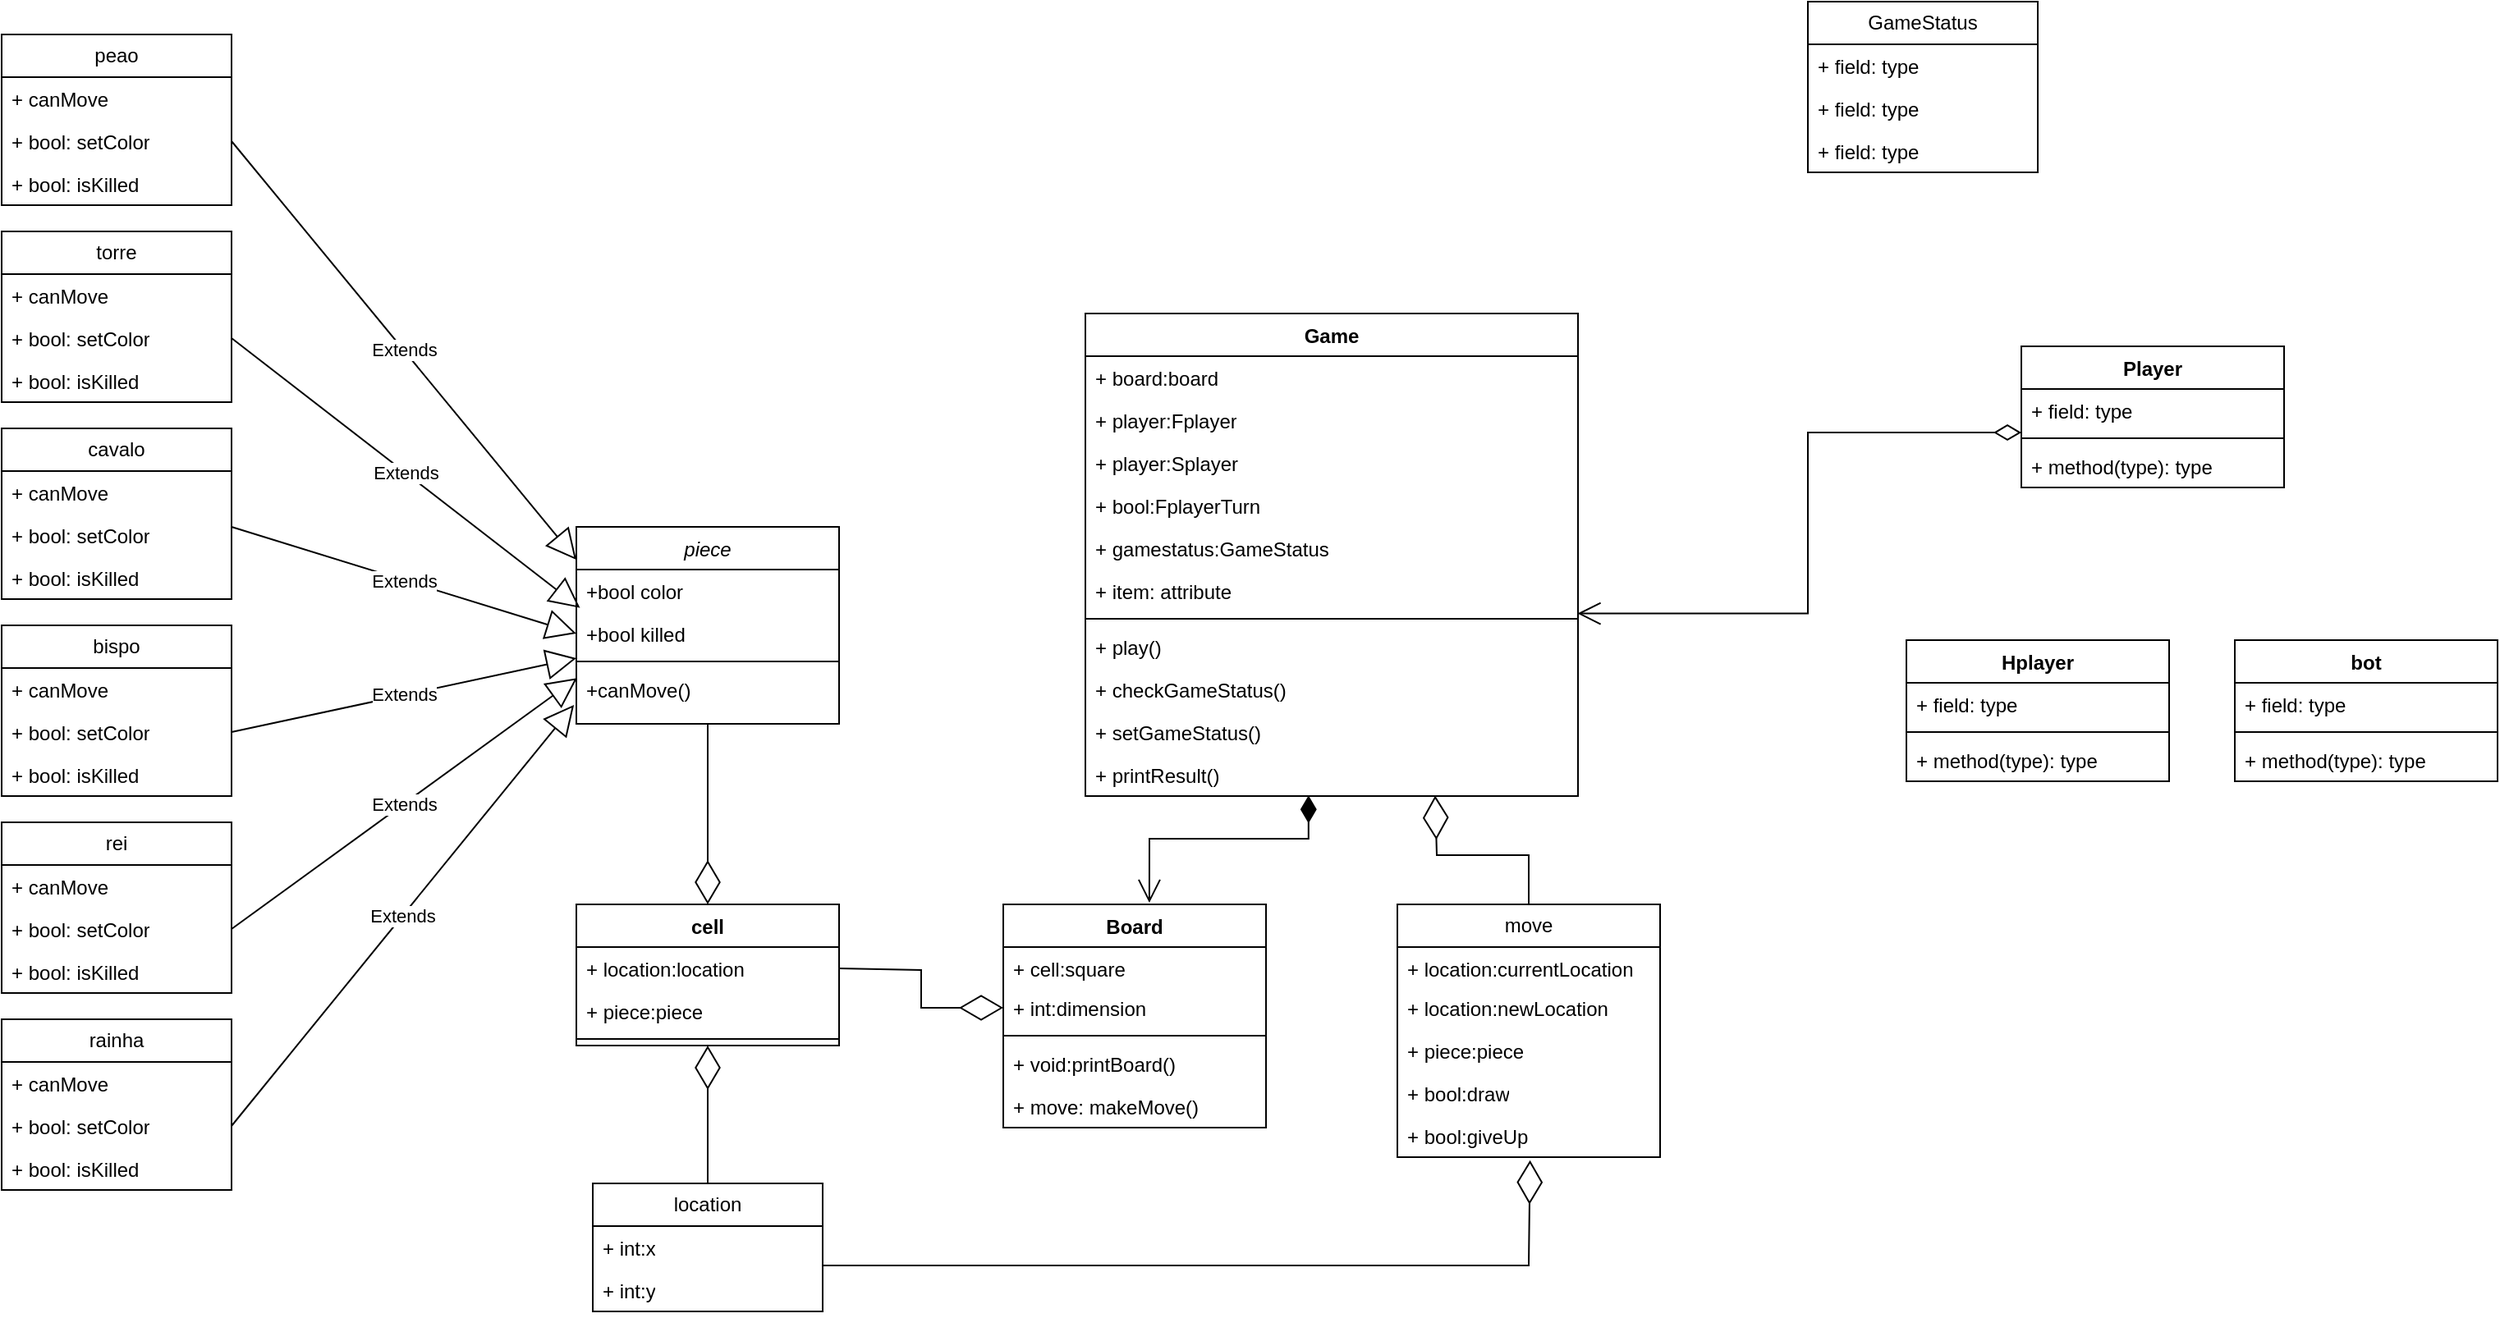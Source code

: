 <mxfile version="22.0.8" type="github">
  <diagram id="C5RBs43oDa-KdzZeNtuy" name="Page-1">
    <mxGraphModel dx="1050" dy="558" grid="1" gridSize="10" guides="1" tooltips="1" connect="1" arrows="1" fold="1" page="1" pageScale="1" pageWidth="2336" pageHeight="1654" math="0" shadow="0">
      <root>
        <mxCell id="WIyWlLk6GJQsqaUBKTNV-0" />
        <mxCell id="WIyWlLk6GJQsqaUBKTNV-1" parent="WIyWlLk6GJQsqaUBKTNV-0" />
        <mxCell id="zkfFHV4jXpPFQw0GAbJ--0" value="piece" style="swimlane;fontStyle=2;align=center;verticalAlign=top;childLayout=stackLayout;horizontal=1;startSize=26;horizontalStack=0;resizeParent=1;resizeLast=0;collapsible=1;marginBottom=0;rounded=0;shadow=0;strokeWidth=1;" parent="WIyWlLk6GJQsqaUBKTNV-1" vertex="1">
          <mxGeometry x="430" y="380" width="160" height="120" as="geometry">
            <mxRectangle x="230" y="140" width="160" height="26" as="alternateBounds" />
          </mxGeometry>
        </mxCell>
        <mxCell id="zkfFHV4jXpPFQw0GAbJ--1" value="+bool color" style="text;align=left;verticalAlign=top;spacingLeft=4;spacingRight=4;overflow=hidden;rotatable=0;points=[[0,0.5],[1,0.5]];portConstraint=eastwest;" parent="zkfFHV4jXpPFQw0GAbJ--0" vertex="1">
          <mxGeometry y="26" width="160" height="26" as="geometry" />
        </mxCell>
        <mxCell id="zkfFHV4jXpPFQw0GAbJ--2" value="+bool killed" style="text;align=left;verticalAlign=top;spacingLeft=4;spacingRight=4;overflow=hidden;rotatable=0;points=[[0,0.5],[1,0.5]];portConstraint=eastwest;rounded=0;shadow=0;html=0;" parent="zkfFHV4jXpPFQw0GAbJ--0" vertex="1">
          <mxGeometry y="52" width="160" height="26" as="geometry" />
        </mxCell>
        <mxCell id="zkfFHV4jXpPFQw0GAbJ--4" value="" style="line;html=1;strokeWidth=1;align=left;verticalAlign=middle;spacingTop=-1;spacingLeft=3;spacingRight=3;rotatable=0;labelPosition=right;points=[];portConstraint=eastwest;" parent="zkfFHV4jXpPFQw0GAbJ--0" vertex="1">
          <mxGeometry y="78" width="160" height="8" as="geometry" />
        </mxCell>
        <mxCell id="zkfFHV4jXpPFQw0GAbJ--5" value="+canMove()" style="text;align=left;verticalAlign=top;spacingLeft=4;spacingRight=4;overflow=hidden;rotatable=0;points=[[0,0.5],[1,0.5]];portConstraint=eastwest;" parent="zkfFHV4jXpPFQw0GAbJ--0" vertex="1">
          <mxGeometry y="86" width="160" height="26" as="geometry" />
        </mxCell>
        <mxCell id="_iD08qHTfmwDh8XU2xYa-1" value="cavalo" style="swimlane;fontStyle=0;childLayout=stackLayout;horizontal=1;startSize=26;fillColor=none;horizontalStack=0;resizeParent=1;resizeParentMax=0;resizeLast=0;collapsible=1;marginBottom=0;whiteSpace=wrap;html=1;" vertex="1" parent="WIyWlLk6GJQsqaUBKTNV-1">
          <mxGeometry x="80" y="320" width="140" height="104" as="geometry" />
        </mxCell>
        <mxCell id="_iD08qHTfmwDh8XU2xYa-2" value="+ canMove" style="text;strokeColor=none;fillColor=none;align=left;verticalAlign=top;spacingLeft=4;spacingRight=4;overflow=hidden;rotatable=0;points=[[0,0.5],[1,0.5]];portConstraint=eastwest;whiteSpace=wrap;html=1;" vertex="1" parent="_iD08qHTfmwDh8XU2xYa-1">
          <mxGeometry y="26" width="140" height="26" as="geometry" />
        </mxCell>
        <mxCell id="_iD08qHTfmwDh8XU2xYa-3" value="+ bool: setColor" style="text;strokeColor=none;fillColor=none;align=left;verticalAlign=top;spacingLeft=4;spacingRight=4;overflow=hidden;rotatable=0;points=[[0,0.5],[1,0.5]];portConstraint=eastwest;whiteSpace=wrap;html=1;" vertex="1" parent="_iD08qHTfmwDh8XU2xYa-1">
          <mxGeometry y="52" width="140" height="26" as="geometry" />
        </mxCell>
        <mxCell id="_iD08qHTfmwDh8XU2xYa-4" value="+ bool: isKilled" style="text;strokeColor=none;fillColor=none;align=left;verticalAlign=top;spacingLeft=4;spacingRight=4;overflow=hidden;rotatable=0;points=[[0,0.5],[1,0.5]];portConstraint=eastwest;whiteSpace=wrap;html=1;" vertex="1" parent="_iD08qHTfmwDh8XU2xYa-1">
          <mxGeometry y="78" width="140" height="26" as="geometry" />
        </mxCell>
        <mxCell id="_iD08qHTfmwDh8XU2xYa-6" value="bispo" style="swimlane;fontStyle=0;childLayout=stackLayout;horizontal=1;startSize=26;fillColor=none;horizontalStack=0;resizeParent=1;resizeParentMax=0;resizeLast=0;collapsible=1;marginBottom=0;whiteSpace=wrap;html=1;" vertex="1" parent="WIyWlLk6GJQsqaUBKTNV-1">
          <mxGeometry x="80" y="440" width="140" height="104" as="geometry" />
        </mxCell>
        <mxCell id="_iD08qHTfmwDh8XU2xYa-7" value="+ canMove" style="text;strokeColor=none;fillColor=none;align=left;verticalAlign=top;spacingLeft=4;spacingRight=4;overflow=hidden;rotatable=0;points=[[0,0.5],[1,0.5]];portConstraint=eastwest;whiteSpace=wrap;html=1;" vertex="1" parent="_iD08qHTfmwDh8XU2xYa-6">
          <mxGeometry y="26" width="140" height="26" as="geometry" />
        </mxCell>
        <mxCell id="_iD08qHTfmwDh8XU2xYa-8" value="+ bool: setColor" style="text;strokeColor=none;fillColor=none;align=left;verticalAlign=top;spacingLeft=4;spacingRight=4;overflow=hidden;rotatable=0;points=[[0,0.5],[1,0.5]];portConstraint=eastwest;whiteSpace=wrap;html=1;" vertex="1" parent="_iD08qHTfmwDh8XU2xYa-6">
          <mxGeometry y="52" width="140" height="26" as="geometry" />
        </mxCell>
        <mxCell id="_iD08qHTfmwDh8XU2xYa-9" value="+ bool: isKilled" style="text;strokeColor=none;fillColor=none;align=left;verticalAlign=top;spacingLeft=4;spacingRight=4;overflow=hidden;rotatable=0;points=[[0,0.5],[1,0.5]];portConstraint=eastwest;whiteSpace=wrap;html=1;" vertex="1" parent="_iD08qHTfmwDh8XU2xYa-6">
          <mxGeometry y="78" width="140" height="26" as="geometry" />
        </mxCell>
        <mxCell id="_iD08qHTfmwDh8XU2xYa-10" value="rei" style="swimlane;fontStyle=0;childLayout=stackLayout;horizontal=1;startSize=26;fillColor=none;horizontalStack=0;resizeParent=1;resizeParentMax=0;resizeLast=0;collapsible=1;marginBottom=0;whiteSpace=wrap;html=1;" vertex="1" parent="WIyWlLk6GJQsqaUBKTNV-1">
          <mxGeometry x="80" y="560" width="140" height="104" as="geometry" />
        </mxCell>
        <mxCell id="_iD08qHTfmwDh8XU2xYa-11" value="+ canMove" style="text;strokeColor=none;fillColor=none;align=left;verticalAlign=top;spacingLeft=4;spacingRight=4;overflow=hidden;rotatable=0;points=[[0,0.5],[1,0.5]];portConstraint=eastwest;whiteSpace=wrap;html=1;" vertex="1" parent="_iD08qHTfmwDh8XU2xYa-10">
          <mxGeometry y="26" width="140" height="26" as="geometry" />
        </mxCell>
        <mxCell id="_iD08qHTfmwDh8XU2xYa-12" value="+ bool: setColor" style="text;strokeColor=none;fillColor=none;align=left;verticalAlign=top;spacingLeft=4;spacingRight=4;overflow=hidden;rotatable=0;points=[[0,0.5],[1,0.5]];portConstraint=eastwest;whiteSpace=wrap;html=1;" vertex="1" parent="_iD08qHTfmwDh8XU2xYa-10">
          <mxGeometry y="52" width="140" height="26" as="geometry" />
        </mxCell>
        <mxCell id="_iD08qHTfmwDh8XU2xYa-13" value="+ bool: isKilled" style="text;strokeColor=none;fillColor=none;align=left;verticalAlign=top;spacingLeft=4;spacingRight=4;overflow=hidden;rotatable=0;points=[[0,0.5],[1,0.5]];portConstraint=eastwest;whiteSpace=wrap;html=1;" vertex="1" parent="_iD08qHTfmwDh8XU2xYa-10">
          <mxGeometry y="78" width="140" height="26" as="geometry" />
        </mxCell>
        <mxCell id="_iD08qHTfmwDh8XU2xYa-14" value="rainha" style="swimlane;fontStyle=0;childLayout=stackLayout;horizontal=1;startSize=26;fillColor=none;horizontalStack=0;resizeParent=1;resizeParentMax=0;resizeLast=0;collapsible=1;marginBottom=0;whiteSpace=wrap;html=1;" vertex="1" parent="WIyWlLk6GJQsqaUBKTNV-1">
          <mxGeometry x="80" y="680" width="140" height="104" as="geometry" />
        </mxCell>
        <mxCell id="_iD08qHTfmwDh8XU2xYa-15" value="+ canMove" style="text;strokeColor=none;fillColor=none;align=left;verticalAlign=top;spacingLeft=4;spacingRight=4;overflow=hidden;rotatable=0;points=[[0,0.5],[1,0.5]];portConstraint=eastwest;whiteSpace=wrap;html=1;" vertex="1" parent="_iD08qHTfmwDh8XU2xYa-14">
          <mxGeometry y="26" width="140" height="26" as="geometry" />
        </mxCell>
        <mxCell id="_iD08qHTfmwDh8XU2xYa-16" value="+ bool: setColor" style="text;strokeColor=none;fillColor=none;align=left;verticalAlign=top;spacingLeft=4;spacingRight=4;overflow=hidden;rotatable=0;points=[[0,0.5],[1,0.5]];portConstraint=eastwest;whiteSpace=wrap;html=1;" vertex="1" parent="_iD08qHTfmwDh8XU2xYa-14">
          <mxGeometry y="52" width="140" height="26" as="geometry" />
        </mxCell>
        <mxCell id="_iD08qHTfmwDh8XU2xYa-17" value="+ bool: isKilled" style="text;strokeColor=none;fillColor=none;align=left;verticalAlign=top;spacingLeft=4;spacingRight=4;overflow=hidden;rotatable=0;points=[[0,0.5],[1,0.5]];portConstraint=eastwest;whiteSpace=wrap;html=1;" vertex="1" parent="_iD08qHTfmwDh8XU2xYa-14">
          <mxGeometry y="78" width="140" height="26" as="geometry" />
        </mxCell>
        <mxCell id="_iD08qHTfmwDh8XU2xYa-18" value="torre" style="swimlane;fontStyle=0;childLayout=stackLayout;horizontal=1;startSize=26;fillColor=none;horizontalStack=0;resizeParent=1;resizeParentMax=0;resizeLast=0;collapsible=1;marginBottom=0;whiteSpace=wrap;html=1;" vertex="1" parent="WIyWlLk6GJQsqaUBKTNV-1">
          <mxGeometry x="80" y="200" width="140" height="104" as="geometry" />
        </mxCell>
        <mxCell id="_iD08qHTfmwDh8XU2xYa-19" value="+ canMove" style="text;strokeColor=none;fillColor=none;align=left;verticalAlign=top;spacingLeft=4;spacingRight=4;overflow=hidden;rotatable=0;points=[[0,0.5],[1,0.5]];portConstraint=eastwest;whiteSpace=wrap;html=1;" vertex="1" parent="_iD08qHTfmwDh8XU2xYa-18">
          <mxGeometry y="26" width="140" height="26" as="geometry" />
        </mxCell>
        <mxCell id="_iD08qHTfmwDh8XU2xYa-20" value="+ bool: setColor" style="text;strokeColor=none;fillColor=none;align=left;verticalAlign=top;spacingLeft=4;spacingRight=4;overflow=hidden;rotatable=0;points=[[0,0.5],[1,0.5]];portConstraint=eastwest;whiteSpace=wrap;html=1;" vertex="1" parent="_iD08qHTfmwDh8XU2xYa-18">
          <mxGeometry y="52" width="140" height="26" as="geometry" />
        </mxCell>
        <mxCell id="_iD08qHTfmwDh8XU2xYa-21" value="+ bool: isKilled" style="text;strokeColor=none;fillColor=none;align=left;verticalAlign=top;spacingLeft=4;spacingRight=4;overflow=hidden;rotatable=0;points=[[0,0.5],[1,0.5]];portConstraint=eastwest;whiteSpace=wrap;html=1;" vertex="1" parent="_iD08qHTfmwDh8XU2xYa-18">
          <mxGeometry y="78" width="140" height="26" as="geometry" />
        </mxCell>
        <mxCell id="_iD08qHTfmwDh8XU2xYa-22" value="peao" style="swimlane;fontStyle=0;childLayout=stackLayout;horizontal=1;startSize=26;fillColor=none;horizontalStack=0;resizeParent=1;resizeParentMax=0;resizeLast=0;collapsible=1;marginBottom=0;whiteSpace=wrap;html=1;" vertex="1" parent="WIyWlLk6GJQsqaUBKTNV-1">
          <mxGeometry x="80" y="80" width="140" height="104" as="geometry" />
        </mxCell>
        <mxCell id="_iD08qHTfmwDh8XU2xYa-23" value="+ canMove" style="text;strokeColor=none;fillColor=none;align=left;verticalAlign=top;spacingLeft=4;spacingRight=4;overflow=hidden;rotatable=0;points=[[0,0.5],[1,0.5]];portConstraint=eastwest;whiteSpace=wrap;html=1;" vertex="1" parent="_iD08qHTfmwDh8XU2xYa-22">
          <mxGeometry y="26" width="140" height="26" as="geometry" />
        </mxCell>
        <mxCell id="_iD08qHTfmwDh8XU2xYa-24" value="+ bool: setColor" style="text;strokeColor=none;fillColor=none;align=left;verticalAlign=top;spacingLeft=4;spacingRight=4;overflow=hidden;rotatable=0;points=[[0,0.5],[1,0.5]];portConstraint=eastwest;whiteSpace=wrap;html=1;" vertex="1" parent="_iD08qHTfmwDh8XU2xYa-22">
          <mxGeometry y="52" width="140" height="26" as="geometry" />
        </mxCell>
        <mxCell id="_iD08qHTfmwDh8XU2xYa-25" value="+ bool: isKilled" style="text;strokeColor=none;fillColor=none;align=left;verticalAlign=top;spacingLeft=4;spacingRight=4;overflow=hidden;rotatable=0;points=[[0,0.5],[1,0.5]];portConstraint=eastwest;whiteSpace=wrap;html=1;" vertex="1" parent="_iD08qHTfmwDh8XU2xYa-22">
          <mxGeometry y="78" width="140" height="26" as="geometry" />
        </mxCell>
        <mxCell id="_iD08qHTfmwDh8XU2xYa-27" value="Extends" style="endArrow=block;endSize=16;endFill=0;html=1;rounded=0;entryX=0;entryY=0.5;entryDx=0;entryDy=0;" edge="1" parent="WIyWlLk6GJQsqaUBKTNV-1" target="zkfFHV4jXpPFQw0GAbJ--2">
          <mxGeometry width="160" relative="1" as="geometry">
            <mxPoint x="220" y="380" as="sourcePoint" />
            <mxPoint x="360" y="380" as="targetPoint" />
            <Array as="points" />
          </mxGeometry>
        </mxCell>
        <mxCell id="_iD08qHTfmwDh8XU2xYa-29" value="Extends" style="endArrow=block;endSize=16;endFill=0;html=1;rounded=0;exitX=1;exitY=0.5;exitDx=0;exitDy=0;entryX=0;entryY=1.077;entryDx=0;entryDy=0;entryPerimeter=0;" edge="1" parent="WIyWlLk6GJQsqaUBKTNV-1" source="_iD08qHTfmwDh8XU2xYa-8" target="zkfFHV4jXpPFQw0GAbJ--2">
          <mxGeometry width="160" relative="1" as="geometry">
            <mxPoint x="200" y="380" as="sourcePoint" />
            <mxPoint x="360" y="380" as="targetPoint" />
          </mxGeometry>
        </mxCell>
        <mxCell id="_iD08qHTfmwDh8XU2xYa-30" value="Extends" style="endArrow=block;endSize=16;endFill=0;html=1;rounded=0;exitX=1;exitY=0.5;exitDx=0;exitDy=0;entryX=0.003;entryY=0.234;entryDx=0;entryDy=0;entryPerimeter=0;" edge="1" parent="WIyWlLk6GJQsqaUBKTNV-1" source="_iD08qHTfmwDh8XU2xYa-12" target="zkfFHV4jXpPFQw0GAbJ--5">
          <mxGeometry width="160" relative="1" as="geometry">
            <mxPoint x="230" y="515" as="sourcePoint" />
            <mxPoint x="430" y="480" as="targetPoint" />
          </mxGeometry>
        </mxCell>
        <mxCell id="_iD08qHTfmwDh8XU2xYa-31" value="Extends" style="endArrow=block;endSize=16;endFill=0;html=1;rounded=0;exitX=1;exitY=0.5;exitDx=0;exitDy=0;entryX=-0.009;entryY=0.864;entryDx=0;entryDy=0;entryPerimeter=0;" edge="1" parent="WIyWlLk6GJQsqaUBKTNV-1" source="_iD08qHTfmwDh8XU2xYa-16" target="zkfFHV4jXpPFQw0GAbJ--5">
          <mxGeometry width="160" relative="1" as="geometry">
            <mxPoint x="240" y="525" as="sourcePoint" />
            <mxPoint x="450" y="490" as="targetPoint" />
          </mxGeometry>
        </mxCell>
        <mxCell id="_iD08qHTfmwDh8XU2xYa-33" value="Extends" style="endArrow=block;endSize=16;endFill=0;html=1;rounded=0;exitX=1;exitY=0.5;exitDx=0;exitDy=0;entryX=0.014;entryY=0.899;entryDx=0;entryDy=0;entryPerimeter=0;" edge="1" parent="WIyWlLk6GJQsqaUBKTNV-1" source="_iD08qHTfmwDh8XU2xYa-20" target="zkfFHV4jXpPFQw0GAbJ--1">
          <mxGeometry width="160" relative="1" as="geometry">
            <mxPoint x="250" y="535" as="sourcePoint" />
            <mxPoint x="460" y="500" as="targetPoint" />
          </mxGeometry>
        </mxCell>
        <mxCell id="_iD08qHTfmwDh8XU2xYa-34" value="Extends" style="endArrow=block;endSize=16;endFill=0;html=1;rounded=0;exitX=1;exitY=0.5;exitDx=0;exitDy=0;entryX=0;entryY=0.167;entryDx=0;entryDy=0;entryPerimeter=0;" edge="1" parent="WIyWlLk6GJQsqaUBKTNV-1" source="_iD08qHTfmwDh8XU2xYa-24" target="zkfFHV4jXpPFQw0GAbJ--0">
          <mxGeometry width="160" relative="1" as="geometry">
            <mxPoint x="260" y="545" as="sourcePoint" />
            <mxPoint x="470" y="510" as="targetPoint" />
          </mxGeometry>
        </mxCell>
        <mxCell id="_iD08qHTfmwDh8XU2xYa-35" value="Board" style="swimlane;fontStyle=1;align=center;verticalAlign=top;childLayout=stackLayout;horizontal=1;startSize=26;horizontalStack=0;resizeParent=1;resizeParentMax=0;resizeLast=0;collapsible=1;marginBottom=0;whiteSpace=wrap;html=1;" vertex="1" parent="WIyWlLk6GJQsqaUBKTNV-1">
          <mxGeometry x="690" y="610" width="160" height="136" as="geometry" />
        </mxCell>
        <mxCell id="_iD08qHTfmwDh8XU2xYa-36" value="+ cell:square" style="text;strokeColor=none;fillColor=none;align=left;verticalAlign=top;spacingLeft=4;spacingRight=4;overflow=hidden;rotatable=0;points=[[0,0.5],[1,0.5]];portConstraint=eastwest;whiteSpace=wrap;html=1;" vertex="1" parent="_iD08qHTfmwDh8XU2xYa-35">
          <mxGeometry y="26" width="160" height="24" as="geometry" />
        </mxCell>
        <mxCell id="_iD08qHTfmwDh8XU2xYa-39" value="+ int:dimension" style="text;strokeColor=none;fillColor=none;align=left;verticalAlign=top;spacingLeft=4;spacingRight=4;overflow=hidden;rotatable=0;points=[[0,0.5],[1,0.5]];portConstraint=eastwest;whiteSpace=wrap;html=1;" vertex="1" parent="_iD08qHTfmwDh8XU2xYa-35">
          <mxGeometry y="50" width="160" height="26" as="geometry" />
        </mxCell>
        <mxCell id="_iD08qHTfmwDh8XU2xYa-37" value="" style="line;strokeWidth=1;fillColor=none;align=left;verticalAlign=middle;spacingTop=-1;spacingLeft=3;spacingRight=3;rotatable=0;labelPosition=right;points=[];portConstraint=eastwest;strokeColor=inherit;" vertex="1" parent="_iD08qHTfmwDh8XU2xYa-35">
          <mxGeometry y="76" width="160" height="8" as="geometry" />
        </mxCell>
        <mxCell id="_iD08qHTfmwDh8XU2xYa-38" value="+ void:printBoard()" style="text;strokeColor=none;fillColor=none;align=left;verticalAlign=top;spacingLeft=4;spacingRight=4;overflow=hidden;rotatable=0;points=[[0,0.5],[1,0.5]];portConstraint=eastwest;whiteSpace=wrap;html=1;" vertex="1" parent="_iD08qHTfmwDh8XU2xYa-35">
          <mxGeometry y="84" width="160" height="26" as="geometry" />
        </mxCell>
        <mxCell id="_iD08qHTfmwDh8XU2xYa-40" value="+ move: makeMove()" style="text;strokeColor=none;fillColor=none;align=left;verticalAlign=top;spacingLeft=4;spacingRight=4;overflow=hidden;rotatable=0;points=[[0,0.5],[1,0.5]];portConstraint=eastwest;whiteSpace=wrap;html=1;" vertex="1" parent="_iD08qHTfmwDh8XU2xYa-35">
          <mxGeometry y="110" width="160" height="26" as="geometry" />
        </mxCell>
        <mxCell id="_iD08qHTfmwDh8XU2xYa-41" value="cell" style="swimlane;fontStyle=1;align=center;verticalAlign=top;childLayout=stackLayout;horizontal=1;startSize=26;horizontalStack=0;resizeParent=1;resizeParentMax=0;resizeLast=0;collapsible=1;marginBottom=0;whiteSpace=wrap;html=1;" vertex="1" parent="WIyWlLk6GJQsqaUBKTNV-1">
          <mxGeometry x="430" y="610" width="160" height="86" as="geometry" />
        </mxCell>
        <mxCell id="_iD08qHTfmwDh8XU2xYa-42" value="+ location:location" style="text;strokeColor=none;fillColor=none;align=left;verticalAlign=top;spacingLeft=4;spacingRight=4;overflow=hidden;rotatable=0;points=[[0,0.5],[1,0.5]];portConstraint=eastwest;whiteSpace=wrap;html=1;" vertex="1" parent="_iD08qHTfmwDh8XU2xYa-41">
          <mxGeometry y="26" width="160" height="26" as="geometry" />
        </mxCell>
        <mxCell id="_iD08qHTfmwDh8XU2xYa-45" value="+ piece:piece" style="text;strokeColor=none;fillColor=none;align=left;verticalAlign=top;spacingLeft=4;spacingRight=4;overflow=hidden;rotatable=0;points=[[0,0.5],[1,0.5]];portConstraint=eastwest;whiteSpace=wrap;html=1;" vertex="1" parent="_iD08qHTfmwDh8XU2xYa-41">
          <mxGeometry y="52" width="160" height="26" as="geometry" />
        </mxCell>
        <mxCell id="_iD08qHTfmwDh8XU2xYa-43" value="" style="line;strokeWidth=1;fillColor=none;align=left;verticalAlign=middle;spacingTop=-1;spacingLeft=3;spacingRight=3;rotatable=0;labelPosition=right;points=[];portConstraint=eastwest;strokeColor=inherit;" vertex="1" parent="_iD08qHTfmwDh8XU2xYa-41">
          <mxGeometry y="78" width="160" height="8" as="geometry" />
        </mxCell>
        <mxCell id="_iD08qHTfmwDh8XU2xYa-46" value="location" style="swimlane;fontStyle=0;childLayout=stackLayout;horizontal=1;startSize=26;fillColor=none;horizontalStack=0;resizeParent=1;resizeParentMax=0;resizeLast=0;collapsible=1;marginBottom=0;whiteSpace=wrap;html=1;" vertex="1" parent="WIyWlLk6GJQsqaUBKTNV-1">
          <mxGeometry x="440" y="780" width="140" height="78" as="geometry" />
        </mxCell>
        <mxCell id="_iD08qHTfmwDh8XU2xYa-47" value="+ int:x" style="text;strokeColor=none;fillColor=none;align=left;verticalAlign=top;spacingLeft=4;spacingRight=4;overflow=hidden;rotatable=0;points=[[0,0.5],[1,0.5]];portConstraint=eastwest;whiteSpace=wrap;html=1;" vertex="1" parent="_iD08qHTfmwDh8XU2xYa-46">
          <mxGeometry y="26" width="140" height="26" as="geometry" />
        </mxCell>
        <mxCell id="_iD08qHTfmwDh8XU2xYa-48" value="+ int:y" style="text;strokeColor=none;fillColor=none;align=left;verticalAlign=top;spacingLeft=4;spacingRight=4;overflow=hidden;rotatable=0;points=[[0,0.5],[1,0.5]];portConstraint=eastwest;whiteSpace=wrap;html=1;" vertex="1" parent="_iD08qHTfmwDh8XU2xYa-46">
          <mxGeometry y="52" width="140" height="26" as="geometry" />
        </mxCell>
        <mxCell id="_iD08qHTfmwDh8XU2xYa-50" value="move" style="swimlane;fontStyle=0;childLayout=stackLayout;horizontal=1;startSize=26;fillColor=none;horizontalStack=0;resizeParent=1;resizeParentMax=0;resizeLast=0;collapsible=1;marginBottom=0;whiteSpace=wrap;html=1;" vertex="1" parent="WIyWlLk6GJQsqaUBKTNV-1">
          <mxGeometry x="930" y="610" width="160" height="154" as="geometry" />
        </mxCell>
        <mxCell id="_iD08qHTfmwDh8XU2xYa-51" value="+ location:currentLocation" style="text;strokeColor=none;fillColor=none;align=left;verticalAlign=top;spacingLeft=4;spacingRight=4;overflow=hidden;rotatable=0;points=[[0,0.5],[1,0.5]];portConstraint=eastwest;whiteSpace=wrap;html=1;" vertex="1" parent="_iD08qHTfmwDh8XU2xYa-50">
          <mxGeometry y="26" width="160" height="24" as="geometry" />
        </mxCell>
        <mxCell id="_iD08qHTfmwDh8XU2xYa-52" value="+ location:newLocation" style="text;strokeColor=none;fillColor=none;align=left;verticalAlign=top;spacingLeft=4;spacingRight=4;overflow=hidden;rotatable=0;points=[[0,0.5],[1,0.5]];portConstraint=eastwest;whiteSpace=wrap;html=1;" vertex="1" parent="_iD08qHTfmwDh8XU2xYa-50">
          <mxGeometry y="50" width="160" height="26" as="geometry" />
        </mxCell>
        <mxCell id="_iD08qHTfmwDh8XU2xYa-53" value="+ piece:piece" style="text;strokeColor=none;fillColor=none;align=left;verticalAlign=top;spacingLeft=4;spacingRight=4;overflow=hidden;rotatable=0;points=[[0,0.5],[1,0.5]];portConstraint=eastwest;whiteSpace=wrap;html=1;" vertex="1" parent="_iD08qHTfmwDh8XU2xYa-50">
          <mxGeometry y="76" width="160" height="26" as="geometry" />
        </mxCell>
        <mxCell id="_iD08qHTfmwDh8XU2xYa-54" value="+ bool:draw" style="text;strokeColor=none;fillColor=none;align=left;verticalAlign=top;spacingLeft=4;spacingRight=4;overflow=hidden;rotatable=0;points=[[0,0.5],[1,0.5]];portConstraint=eastwest;whiteSpace=wrap;html=1;" vertex="1" parent="_iD08qHTfmwDh8XU2xYa-50">
          <mxGeometry y="102" width="160" height="26" as="geometry" />
        </mxCell>
        <mxCell id="_iD08qHTfmwDh8XU2xYa-55" value="+ bool:giveUp" style="text;strokeColor=none;fillColor=none;align=left;verticalAlign=top;spacingLeft=4;spacingRight=4;overflow=hidden;rotatable=0;points=[[0,0.5],[1,0.5]];portConstraint=eastwest;whiteSpace=wrap;html=1;" vertex="1" parent="_iD08qHTfmwDh8XU2xYa-50">
          <mxGeometry y="128" width="160" height="26" as="geometry" />
        </mxCell>
        <mxCell id="_iD08qHTfmwDh8XU2xYa-56" value="" style="endArrow=diamondThin;endFill=0;endSize=24;html=1;rounded=0;exitX=0.5;exitY=1;exitDx=0;exitDy=0;entryX=0.5;entryY=0;entryDx=0;entryDy=0;" edge="1" parent="WIyWlLk6GJQsqaUBKTNV-1" source="zkfFHV4jXpPFQw0GAbJ--0" target="_iD08qHTfmwDh8XU2xYa-41">
          <mxGeometry width="160" relative="1" as="geometry">
            <mxPoint x="690" y="610" as="sourcePoint" />
            <mxPoint x="850" y="610" as="targetPoint" />
          </mxGeometry>
        </mxCell>
        <mxCell id="_iD08qHTfmwDh8XU2xYa-57" value="" style="endArrow=diamondThin;endFill=0;endSize=24;html=1;rounded=0;entryX=0;entryY=0.5;entryDx=0;entryDy=0;exitX=1;exitY=0.5;exitDx=0;exitDy=0;" edge="1" parent="WIyWlLk6GJQsqaUBKTNV-1" source="_iD08qHTfmwDh8XU2xYa-42" target="_iD08qHTfmwDh8XU2xYa-39">
          <mxGeometry width="160" relative="1" as="geometry">
            <mxPoint x="590" y="660" as="sourcePoint" />
            <mxPoint x="850" y="650" as="targetPoint" />
            <Array as="points">
              <mxPoint x="640" y="650" />
              <mxPoint x="640" y="673" />
            </Array>
          </mxGeometry>
        </mxCell>
        <mxCell id="_iD08qHTfmwDh8XU2xYa-58" value="" style="endArrow=diamondThin;endFill=0;endSize=24;html=1;rounded=0;exitX=0.5;exitY=0;exitDx=0;exitDy=0;entryX=0.5;entryY=1;entryDx=0;entryDy=0;" edge="1" parent="WIyWlLk6GJQsqaUBKTNV-1" source="_iD08qHTfmwDh8XU2xYa-46" target="_iD08qHTfmwDh8XU2xYa-41">
          <mxGeometry width="160" relative="1" as="geometry">
            <mxPoint x="690" y="650" as="sourcePoint" />
            <mxPoint x="850" y="650" as="targetPoint" />
          </mxGeometry>
        </mxCell>
        <mxCell id="_iD08qHTfmwDh8XU2xYa-59" value="" style="endArrow=diamondThin;endFill=0;endSize=24;html=1;rounded=0;entryX=0.505;entryY=1.071;entryDx=0;entryDy=0;entryPerimeter=0;" edge="1" parent="WIyWlLk6GJQsqaUBKTNV-1" target="_iD08qHTfmwDh8XU2xYa-55">
          <mxGeometry width="160" relative="1" as="geometry">
            <mxPoint x="580" y="830" as="sourcePoint" />
            <mxPoint x="850" y="650" as="targetPoint" />
            <Array as="points">
              <mxPoint x="1010" y="830" />
            </Array>
          </mxGeometry>
        </mxCell>
        <mxCell id="_iD08qHTfmwDh8XU2xYa-60" value="Game" style="swimlane;fontStyle=1;align=center;verticalAlign=top;childLayout=stackLayout;horizontal=1;startSize=26;horizontalStack=0;resizeParent=1;resizeParentMax=0;resizeLast=0;collapsible=1;marginBottom=0;whiteSpace=wrap;html=1;" vertex="1" parent="WIyWlLk6GJQsqaUBKTNV-1">
          <mxGeometry x="740" y="250" width="300" height="294" as="geometry" />
        </mxCell>
        <mxCell id="_iD08qHTfmwDh8XU2xYa-61" value="&lt;div&gt;+ board:board&lt;/div&gt;&lt;div&gt;&lt;br&gt;&lt;/div&gt;" style="text;strokeColor=none;fillColor=none;align=left;verticalAlign=top;spacingLeft=4;spacingRight=4;overflow=hidden;rotatable=0;points=[[0,0.5],[1,0.5]];portConstraint=eastwest;whiteSpace=wrap;html=1;" vertex="1" parent="_iD08qHTfmwDh8XU2xYa-60">
          <mxGeometry y="26" width="300" height="26" as="geometry" />
        </mxCell>
        <mxCell id="_iD08qHTfmwDh8XU2xYa-64" value="+ player:Fplayer" style="text;strokeColor=none;fillColor=none;align=left;verticalAlign=top;spacingLeft=4;spacingRight=4;overflow=hidden;rotatable=0;points=[[0,0.5],[1,0.5]];portConstraint=eastwest;whiteSpace=wrap;html=1;" vertex="1" parent="_iD08qHTfmwDh8XU2xYa-60">
          <mxGeometry y="52" width="300" height="26" as="geometry" />
        </mxCell>
        <mxCell id="_iD08qHTfmwDh8XU2xYa-65" value="+ player:Splayer" style="text;strokeColor=none;fillColor=none;align=left;verticalAlign=top;spacingLeft=4;spacingRight=4;overflow=hidden;rotatable=0;points=[[0,0.5],[1,0.5]];portConstraint=eastwest;whiteSpace=wrap;html=1;" vertex="1" parent="_iD08qHTfmwDh8XU2xYa-60">
          <mxGeometry y="78" width="300" height="26" as="geometry" />
        </mxCell>
        <mxCell id="_iD08qHTfmwDh8XU2xYa-66" value="+ bool:FplayerTurn" style="text;strokeColor=none;fillColor=none;align=left;verticalAlign=top;spacingLeft=4;spacingRight=4;overflow=hidden;rotatable=0;points=[[0,0.5],[1,0.5]];portConstraint=eastwest;whiteSpace=wrap;html=1;" vertex="1" parent="_iD08qHTfmwDh8XU2xYa-60">
          <mxGeometry y="104" width="300" height="26" as="geometry" />
        </mxCell>
        <mxCell id="_iD08qHTfmwDh8XU2xYa-67" value="+ gamestatus:GameStatus" style="text;strokeColor=none;fillColor=none;align=left;verticalAlign=top;spacingLeft=4;spacingRight=4;overflow=hidden;rotatable=0;points=[[0,0.5],[1,0.5]];portConstraint=eastwest;whiteSpace=wrap;html=1;" vertex="1" parent="_iD08qHTfmwDh8XU2xYa-60">
          <mxGeometry y="130" width="300" height="26" as="geometry" />
        </mxCell>
        <mxCell id="_iD08qHTfmwDh8XU2xYa-68" value="+ item: attribute" style="text;strokeColor=none;fillColor=none;align=left;verticalAlign=top;spacingLeft=4;spacingRight=4;overflow=hidden;rotatable=0;points=[[0,0.5],[1,0.5]];portConstraint=eastwest;whiteSpace=wrap;html=1;" vertex="1" parent="_iD08qHTfmwDh8XU2xYa-60">
          <mxGeometry y="156" width="300" height="26" as="geometry" />
        </mxCell>
        <mxCell id="_iD08qHTfmwDh8XU2xYa-62" value="" style="line;strokeWidth=1;fillColor=none;align=left;verticalAlign=middle;spacingTop=-1;spacingLeft=3;spacingRight=3;rotatable=0;labelPosition=right;points=[];portConstraint=eastwest;strokeColor=inherit;" vertex="1" parent="_iD08qHTfmwDh8XU2xYa-60">
          <mxGeometry y="182" width="300" height="8" as="geometry" />
        </mxCell>
        <mxCell id="_iD08qHTfmwDh8XU2xYa-63" value="&lt;div&gt;+ play()&lt;/div&gt;" style="text;strokeColor=none;fillColor=none;align=left;verticalAlign=top;spacingLeft=4;spacingRight=4;overflow=hidden;rotatable=0;points=[[0,0.5],[1,0.5]];portConstraint=eastwest;whiteSpace=wrap;html=1;" vertex="1" parent="_iD08qHTfmwDh8XU2xYa-60">
          <mxGeometry y="190" width="300" height="26" as="geometry" />
        </mxCell>
        <mxCell id="_iD08qHTfmwDh8XU2xYa-69" value="+ checkGameStatus()" style="text;strokeColor=none;fillColor=none;align=left;verticalAlign=top;spacingLeft=4;spacingRight=4;overflow=hidden;rotatable=0;points=[[0,0.5],[1,0.5]];portConstraint=eastwest;whiteSpace=wrap;html=1;" vertex="1" parent="_iD08qHTfmwDh8XU2xYa-60">
          <mxGeometry y="216" width="300" height="26" as="geometry" />
        </mxCell>
        <mxCell id="_iD08qHTfmwDh8XU2xYa-70" value="+ setGameStatus()" style="text;strokeColor=none;fillColor=none;align=left;verticalAlign=top;spacingLeft=4;spacingRight=4;overflow=hidden;rotatable=0;points=[[0,0.5],[1,0.5]];portConstraint=eastwest;whiteSpace=wrap;html=1;" vertex="1" parent="_iD08qHTfmwDh8XU2xYa-60">
          <mxGeometry y="242" width="300" height="26" as="geometry" />
        </mxCell>
        <mxCell id="_iD08qHTfmwDh8XU2xYa-71" value="+ printResult()" style="text;strokeColor=none;fillColor=none;align=left;verticalAlign=top;spacingLeft=4;spacingRight=4;overflow=hidden;rotatable=0;points=[[0,0.5],[1,0.5]];portConstraint=eastwest;whiteSpace=wrap;html=1;" vertex="1" parent="_iD08qHTfmwDh8XU2xYa-60">
          <mxGeometry y="268" width="300" height="26" as="geometry" />
        </mxCell>
        <mxCell id="_iD08qHTfmwDh8XU2xYa-72" value="" style="endArrow=open;html=1;endSize=12;startArrow=diamondThin;startSize=14;startFill=1;edgeStyle=orthogonalEdgeStyle;align=left;verticalAlign=bottom;rounded=0;exitX=0.453;exitY=0.985;exitDx=0;exitDy=0;exitPerimeter=0;entryX=0.556;entryY=-0.007;entryDx=0;entryDy=0;entryPerimeter=0;" edge="1" parent="WIyWlLk6GJQsqaUBKTNV-1" source="_iD08qHTfmwDh8XU2xYa-71" target="_iD08qHTfmwDh8XU2xYa-35">
          <mxGeometry x="-1" y="3" relative="1" as="geometry">
            <mxPoint x="780" y="470" as="sourcePoint" />
            <mxPoint x="940" y="470" as="targetPoint" />
            <Array as="points">
              <mxPoint x="876" y="570" />
              <mxPoint x="779" y="570" />
            </Array>
          </mxGeometry>
        </mxCell>
        <mxCell id="_iD08qHTfmwDh8XU2xYa-73" value="" style="endArrow=diamondThin;endFill=0;endSize=24;html=1;rounded=0;entryX=0.71;entryY=0.989;entryDx=0;entryDy=0;entryPerimeter=0;exitX=0.5;exitY=0;exitDx=0;exitDy=0;" edge="1" parent="WIyWlLk6GJQsqaUBKTNV-1" source="_iD08qHTfmwDh8XU2xYa-50" target="_iD08qHTfmwDh8XU2xYa-71">
          <mxGeometry width="160" relative="1" as="geometry">
            <mxPoint x="810" y="430" as="sourcePoint" />
            <mxPoint x="970" y="430" as="targetPoint" />
            <Array as="points">
              <mxPoint x="1010" y="580" />
              <mxPoint x="954" y="580" />
            </Array>
          </mxGeometry>
        </mxCell>
        <mxCell id="_iD08qHTfmwDh8XU2xYa-74" value="GameStatus" style="swimlane;fontStyle=0;childLayout=stackLayout;horizontal=1;startSize=26;fillColor=none;horizontalStack=0;resizeParent=1;resizeParentMax=0;resizeLast=0;collapsible=1;marginBottom=0;whiteSpace=wrap;html=1;" vertex="1" parent="WIyWlLk6GJQsqaUBKTNV-1">
          <mxGeometry x="1180" y="60" width="140" height="104" as="geometry" />
        </mxCell>
        <mxCell id="_iD08qHTfmwDh8XU2xYa-75" value="+ field: type" style="text;strokeColor=none;fillColor=none;align=left;verticalAlign=top;spacingLeft=4;spacingRight=4;overflow=hidden;rotatable=0;points=[[0,0.5],[1,0.5]];portConstraint=eastwest;whiteSpace=wrap;html=1;" vertex="1" parent="_iD08qHTfmwDh8XU2xYa-74">
          <mxGeometry y="26" width="140" height="26" as="geometry" />
        </mxCell>
        <mxCell id="_iD08qHTfmwDh8XU2xYa-76" value="+ field: type" style="text;strokeColor=none;fillColor=none;align=left;verticalAlign=top;spacingLeft=4;spacingRight=4;overflow=hidden;rotatable=0;points=[[0,0.5],[1,0.5]];portConstraint=eastwest;whiteSpace=wrap;html=1;" vertex="1" parent="_iD08qHTfmwDh8XU2xYa-74">
          <mxGeometry y="52" width="140" height="26" as="geometry" />
        </mxCell>
        <mxCell id="_iD08qHTfmwDh8XU2xYa-77" value="+ field: type" style="text;strokeColor=none;fillColor=none;align=left;verticalAlign=top;spacingLeft=4;spacingRight=4;overflow=hidden;rotatable=0;points=[[0,0.5],[1,0.5]];portConstraint=eastwest;whiteSpace=wrap;html=1;" vertex="1" parent="_iD08qHTfmwDh8XU2xYa-74">
          <mxGeometry y="78" width="140" height="26" as="geometry" />
        </mxCell>
        <mxCell id="_iD08qHTfmwDh8XU2xYa-78" value="Player" style="swimlane;fontStyle=1;align=center;verticalAlign=top;childLayout=stackLayout;horizontal=1;startSize=26;horizontalStack=0;resizeParent=1;resizeParentMax=0;resizeLast=0;collapsible=1;marginBottom=0;whiteSpace=wrap;html=1;" vertex="1" parent="WIyWlLk6GJQsqaUBKTNV-1">
          <mxGeometry x="1310" y="270" width="160" height="86" as="geometry" />
        </mxCell>
        <mxCell id="_iD08qHTfmwDh8XU2xYa-79" value="+ field: type" style="text;strokeColor=none;fillColor=none;align=left;verticalAlign=top;spacingLeft=4;spacingRight=4;overflow=hidden;rotatable=0;points=[[0,0.5],[1,0.5]];portConstraint=eastwest;whiteSpace=wrap;html=1;" vertex="1" parent="_iD08qHTfmwDh8XU2xYa-78">
          <mxGeometry y="26" width="160" height="26" as="geometry" />
        </mxCell>
        <mxCell id="_iD08qHTfmwDh8XU2xYa-80" value="" style="line;strokeWidth=1;fillColor=none;align=left;verticalAlign=middle;spacingTop=-1;spacingLeft=3;spacingRight=3;rotatable=0;labelPosition=right;points=[];portConstraint=eastwest;strokeColor=inherit;" vertex="1" parent="_iD08qHTfmwDh8XU2xYa-78">
          <mxGeometry y="52" width="160" height="8" as="geometry" />
        </mxCell>
        <mxCell id="_iD08qHTfmwDh8XU2xYa-81" value="+ method(type): type" style="text;strokeColor=none;fillColor=none;align=left;verticalAlign=top;spacingLeft=4;spacingRight=4;overflow=hidden;rotatable=0;points=[[0,0.5],[1,0.5]];portConstraint=eastwest;whiteSpace=wrap;html=1;" vertex="1" parent="_iD08qHTfmwDh8XU2xYa-78">
          <mxGeometry y="60" width="160" height="26" as="geometry" />
        </mxCell>
        <mxCell id="_iD08qHTfmwDh8XU2xYa-82" value="" style="endArrow=open;html=1;endSize=12;startArrow=diamondThin;startSize=14;startFill=0;edgeStyle=orthogonalEdgeStyle;align=left;verticalAlign=bottom;rounded=0;exitX=0;exitY=1.021;exitDx=0;exitDy=0;exitPerimeter=0;entryX=0.999;entryY=1.03;entryDx=0;entryDy=0;entryPerimeter=0;" edge="1" parent="WIyWlLk6GJQsqaUBKTNV-1" source="_iD08qHTfmwDh8XU2xYa-79" target="_iD08qHTfmwDh8XU2xYa-68">
          <mxGeometry x="-1" y="3" relative="1" as="geometry">
            <mxPoint x="1240" y="390" as="sourcePoint" />
            <mxPoint x="1400" y="390" as="targetPoint" />
            <Array as="points">
              <mxPoint x="1180" y="323" />
              <mxPoint x="1180" y="433" />
            </Array>
          </mxGeometry>
        </mxCell>
        <mxCell id="_iD08qHTfmwDh8XU2xYa-83" value="Hplayer" style="swimlane;fontStyle=1;align=center;verticalAlign=top;childLayout=stackLayout;horizontal=1;startSize=26;horizontalStack=0;resizeParent=1;resizeParentMax=0;resizeLast=0;collapsible=1;marginBottom=0;whiteSpace=wrap;html=1;" vertex="1" parent="WIyWlLk6GJQsqaUBKTNV-1">
          <mxGeometry x="1240" y="449" width="160" height="86" as="geometry" />
        </mxCell>
        <mxCell id="_iD08qHTfmwDh8XU2xYa-84" value="+ field: type" style="text;strokeColor=none;fillColor=none;align=left;verticalAlign=top;spacingLeft=4;spacingRight=4;overflow=hidden;rotatable=0;points=[[0,0.5],[1,0.5]];portConstraint=eastwest;whiteSpace=wrap;html=1;" vertex="1" parent="_iD08qHTfmwDh8XU2xYa-83">
          <mxGeometry y="26" width="160" height="26" as="geometry" />
        </mxCell>
        <mxCell id="_iD08qHTfmwDh8XU2xYa-85" value="" style="line;strokeWidth=1;fillColor=none;align=left;verticalAlign=middle;spacingTop=-1;spacingLeft=3;spacingRight=3;rotatable=0;labelPosition=right;points=[];portConstraint=eastwest;strokeColor=inherit;" vertex="1" parent="_iD08qHTfmwDh8XU2xYa-83">
          <mxGeometry y="52" width="160" height="8" as="geometry" />
        </mxCell>
        <mxCell id="_iD08qHTfmwDh8XU2xYa-86" value="+ method(type): type" style="text;strokeColor=none;fillColor=none;align=left;verticalAlign=top;spacingLeft=4;spacingRight=4;overflow=hidden;rotatable=0;points=[[0,0.5],[1,0.5]];portConstraint=eastwest;whiteSpace=wrap;html=1;" vertex="1" parent="_iD08qHTfmwDh8XU2xYa-83">
          <mxGeometry y="60" width="160" height="26" as="geometry" />
        </mxCell>
        <mxCell id="_iD08qHTfmwDh8XU2xYa-87" value="bot" style="swimlane;fontStyle=1;align=center;verticalAlign=top;childLayout=stackLayout;horizontal=1;startSize=26;horizontalStack=0;resizeParent=1;resizeParentMax=0;resizeLast=0;collapsible=1;marginBottom=0;whiteSpace=wrap;html=1;" vertex="1" parent="WIyWlLk6GJQsqaUBKTNV-1">
          <mxGeometry x="1440" y="449" width="160" height="86" as="geometry" />
        </mxCell>
        <mxCell id="_iD08qHTfmwDh8XU2xYa-88" value="+ field: type" style="text;strokeColor=none;fillColor=none;align=left;verticalAlign=top;spacingLeft=4;spacingRight=4;overflow=hidden;rotatable=0;points=[[0,0.5],[1,0.5]];portConstraint=eastwest;whiteSpace=wrap;html=1;" vertex="1" parent="_iD08qHTfmwDh8XU2xYa-87">
          <mxGeometry y="26" width="160" height="26" as="geometry" />
        </mxCell>
        <mxCell id="_iD08qHTfmwDh8XU2xYa-89" value="" style="line;strokeWidth=1;fillColor=none;align=left;verticalAlign=middle;spacingTop=-1;spacingLeft=3;spacingRight=3;rotatable=0;labelPosition=right;points=[];portConstraint=eastwest;strokeColor=inherit;" vertex="1" parent="_iD08qHTfmwDh8XU2xYa-87">
          <mxGeometry y="52" width="160" height="8" as="geometry" />
        </mxCell>
        <mxCell id="_iD08qHTfmwDh8XU2xYa-90" value="+ method(type): type" style="text;strokeColor=none;fillColor=none;align=left;verticalAlign=top;spacingLeft=4;spacingRight=4;overflow=hidden;rotatable=0;points=[[0,0.5],[1,0.5]];portConstraint=eastwest;whiteSpace=wrap;html=1;" vertex="1" parent="_iD08qHTfmwDh8XU2xYa-87">
          <mxGeometry y="60" width="160" height="26" as="geometry" />
        </mxCell>
      </root>
    </mxGraphModel>
  </diagram>
</mxfile>
